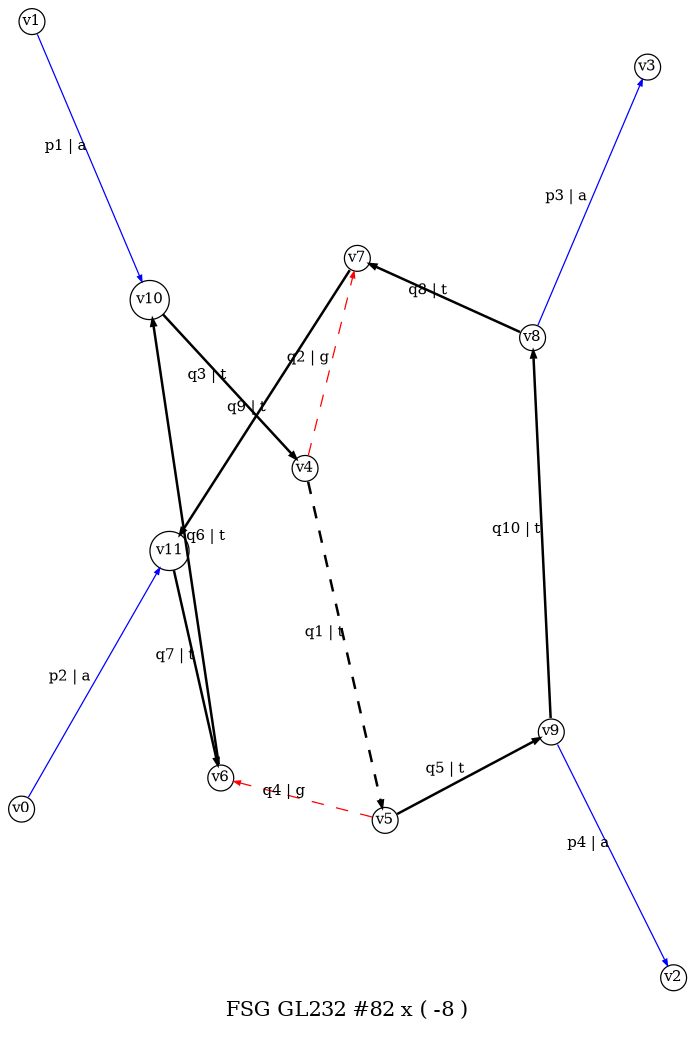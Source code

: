 digraph dot_89_0_GL232 {
label="FSG GL232 #82 x ( -8 )";
noverlap="scale"; layout="neato";
graph [ 
overall_factor="NumeratorDependentGrouping(232,1,AntiFermionSpinSumSign(1)*AutG(1)^-1*ExternalFermionOrderingSign(1)*InternalFermionLoopSign(-1)*NumeratorIndependentSymmetryGrouping(4))+NumeratorDependentGrouping(233,1,AntiFermionSpinSumSign(1)*AutG(1)^-1*ExternalFermionOrderingSign(1)*InternalFermionLoopSign(-1)*NumeratorIndependentSymmetryGrouping(4))",
overall_factor_evaluated="-8",
fontsize=10,ratio=1.5
 ];
node [ fontsize=7,shape=circle,margin=0,height=0.01,penwidth=0.6 ];
edge [ fontsize=7,arrowsize=0.3,penwidth=0.6 ];
"v1" -> "v10" [label="p1 | a",color="blue",penwidth="0.6",style="solid"];
"v0" -> "v11" [label="p2 | a",color="blue",penwidth="0.6",style="solid"];
"v8" -> "v3" [label="p3 | a",color="blue",penwidth="0.6",style="solid"];
"v9" -> "v2" [label="p4 | a",color="blue",penwidth="0.6",style="solid"];
"v4" -> "v5" [label="q1 | t",color="black",penwidth="1.2",style="dashed"];
"v4" -> "v7" [label="q2 | g",color="red",penwidth="0.6",style="dashed"];
"v10" -> "v4" [label="q3 | t",color="black",penwidth="1.2",style="solid"];
"v5" -> "v6" [label="q4 | g",color="red",penwidth="0.6",style="dashed"];
"v5" -> "v9" [label="q5 | t",color="black",penwidth="1.2",style="solid"];
"v6" -> "v10" [label="q6 | t",color="black",penwidth="1.2",style="solid"];
"v11" -> "v6" [label="q7 | t",color="black",penwidth="1.2",style="solid"];
"v8" -> "v7" [label="q8 | t",color="black",penwidth="1.2",style="solid"];
"v7" -> "v11" [label="q9 | t",color="black",penwidth="1.2",style="solid"];
"v9" -> "v8" [label="q10 | t",color="black",penwidth="1.2",style="solid"];
}